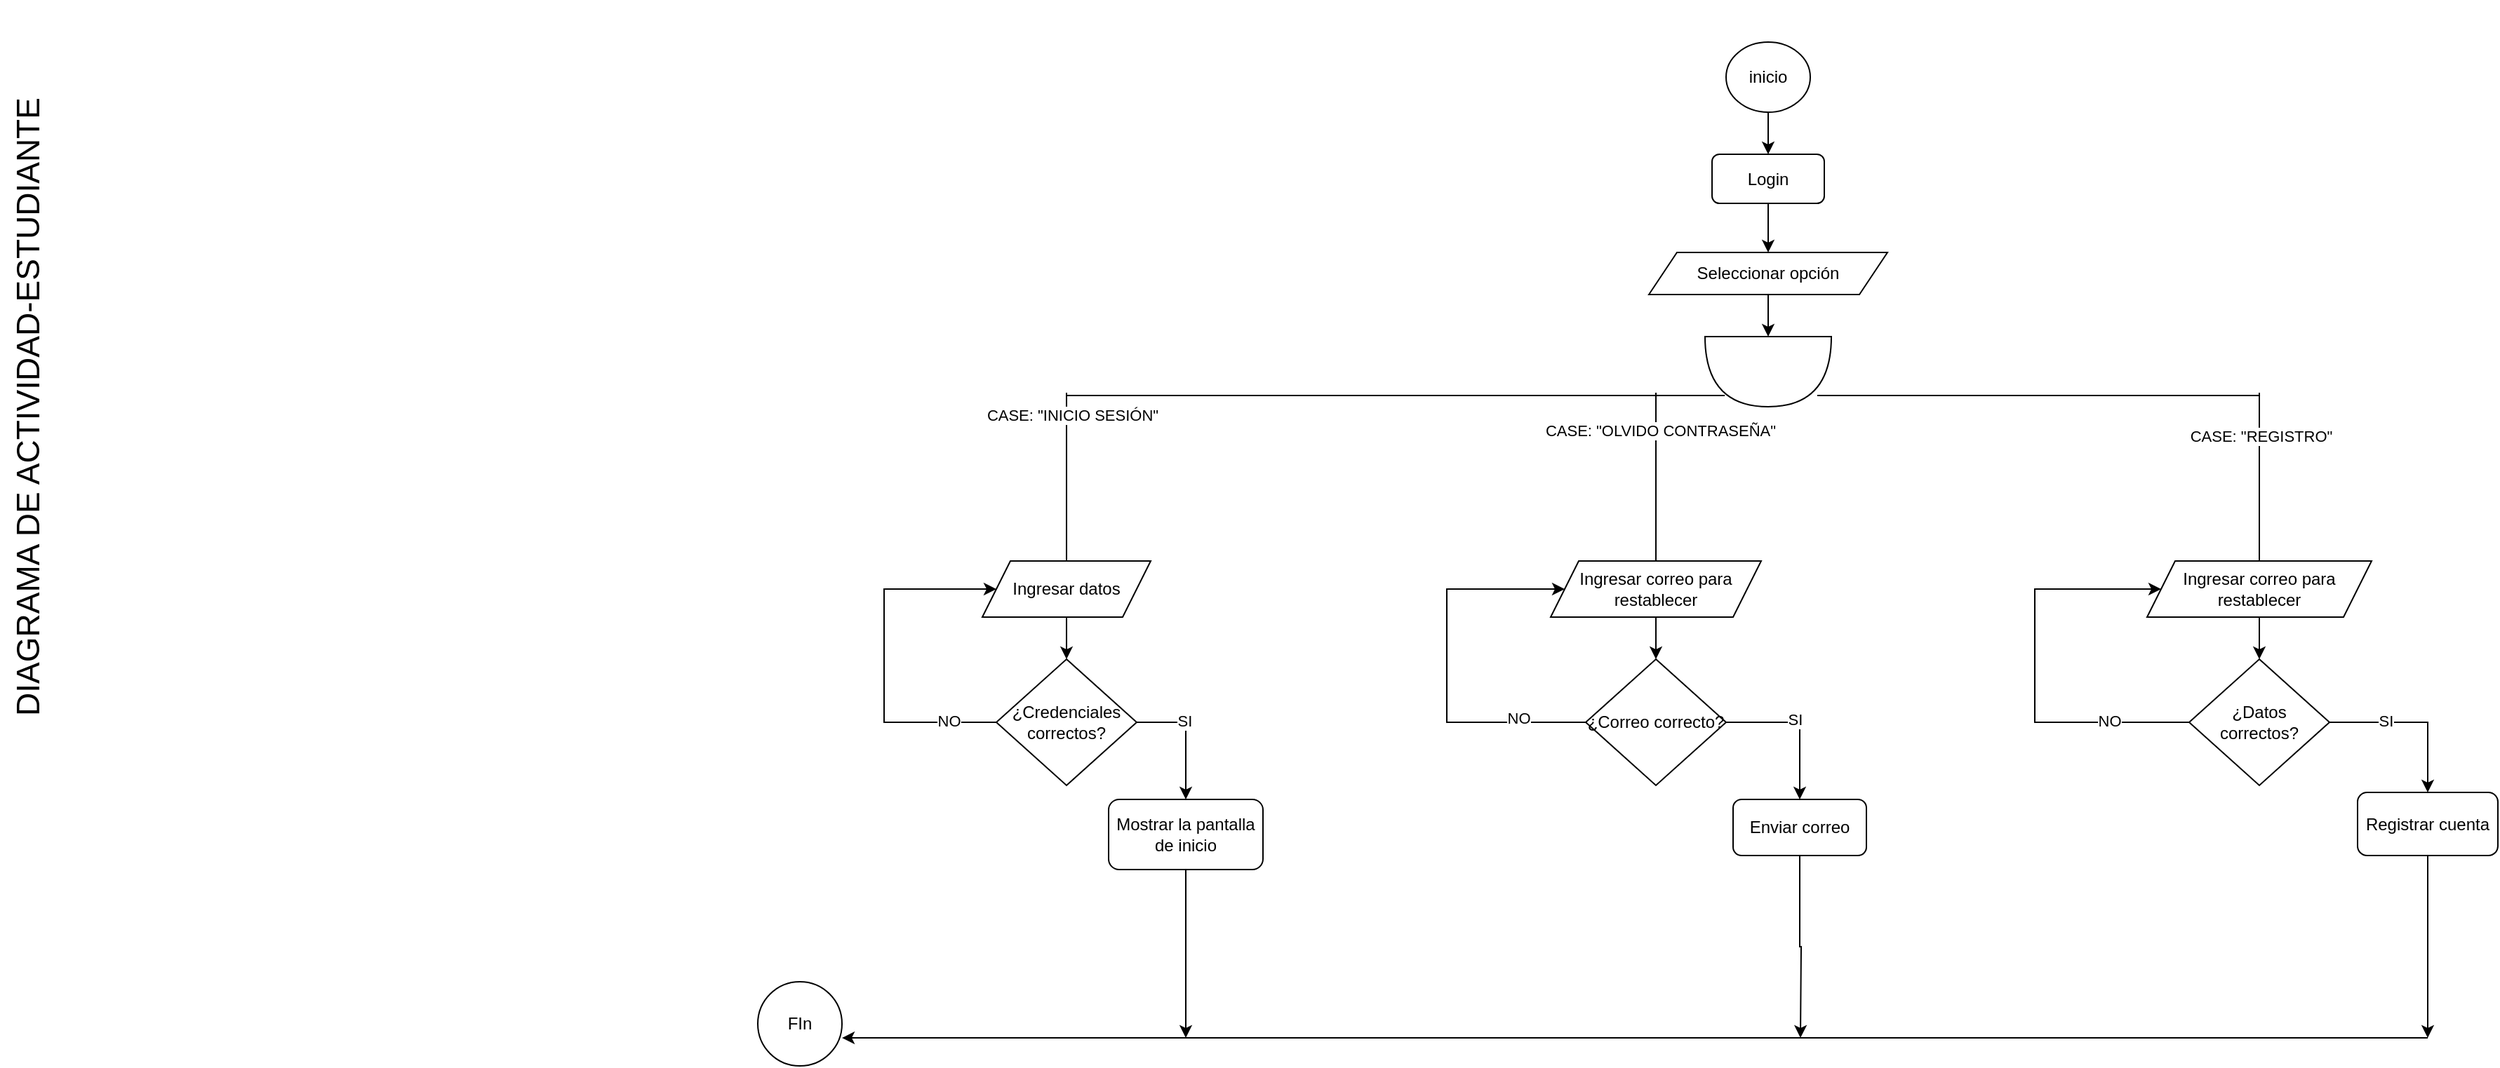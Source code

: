 <mxfile version="21.6.2" type="github">
  <diagram name="Página-1" id="PqHn9Dh7yP-jF3FoaL0B">
    <mxGraphModel dx="2284" dy="746" grid="1" gridSize="10" guides="1" tooltips="1" connect="1" arrows="1" fold="1" page="1" pageScale="1" pageWidth="850" pageHeight="1100" math="0" shadow="0">
      <root>
        <mxCell id="0" />
        <mxCell id="1" parent="0" />
        <mxCell id="qB7VqJZ4Xb1lMKzwYPK3-8" value="" style="edgeStyle=orthogonalEdgeStyle;rounded=0;orthogonalLoop=1;jettySize=auto;html=1;" parent="1" source="qB7VqJZ4Xb1lMKzwYPK3-1" target="qB7VqJZ4Xb1lMKzwYPK3-7" edge="1">
          <mxGeometry relative="1" as="geometry" />
        </mxCell>
        <mxCell id="qB7VqJZ4Xb1lMKzwYPK3-1" value="inicio" style="ellipse;whiteSpace=wrap;html=1;" parent="1" vertex="1">
          <mxGeometry x="480" y="80" width="60" height="50" as="geometry" />
        </mxCell>
        <mxCell id="qB7VqJZ4Xb1lMKzwYPK3-2" value="DIAGRAMA DE ACTIVIDAD-ESTUDIANTE " style="text;html=1;strokeColor=none;fillColor=none;align=center;verticalAlign=middle;whiteSpace=wrap;rounded=0;fontSize=23;rotation=-90;" parent="1" vertex="1">
          <mxGeometry x="-1020" y="320" width="580" height="40" as="geometry" />
        </mxCell>
        <mxCell id="qB7VqJZ4Xb1lMKzwYPK3-10" value="" style="edgeStyle=orthogonalEdgeStyle;rounded=0;orthogonalLoop=1;jettySize=auto;html=1;" parent="1" source="qB7VqJZ4Xb1lMKzwYPK3-7" target="qB7VqJZ4Xb1lMKzwYPK3-24" edge="1">
          <mxGeometry relative="1" as="geometry">
            <mxPoint x="510" y="240" as="targetPoint" />
          </mxGeometry>
        </mxCell>
        <mxCell id="qB7VqJZ4Xb1lMKzwYPK3-7" value="Login" style="rounded=1;whiteSpace=wrap;html=1;" parent="1" vertex="1">
          <mxGeometry x="470" y="160" width="80" height="35" as="geometry" />
        </mxCell>
        <mxCell id="TDrxSu809FS5MR9IBpwi-40" value="" style="edgeStyle=orthogonalEdgeStyle;rounded=0;orthogonalLoop=1;jettySize=auto;html=1;" edge="1" parent="1" source="qB7VqJZ4Xb1lMKzwYPK3-23" target="TDrxSu809FS5MR9IBpwi-39">
          <mxGeometry relative="1" as="geometry" />
        </mxCell>
        <mxCell id="qB7VqJZ4Xb1lMKzwYPK3-23" value="Ingresar correo para restablecer" style="shape=parallelogram;perimeter=parallelogramPerimeter;whiteSpace=wrap;html=1;fixedSize=1;" parent="1" vertex="1">
          <mxGeometry x="355" y="450" width="150" height="40" as="geometry" />
        </mxCell>
        <mxCell id="TDrxSu809FS5MR9IBpwi-10" style="edgeStyle=orthogonalEdgeStyle;rounded=0;orthogonalLoop=1;jettySize=auto;html=1;" edge="1" parent="1" source="qB7VqJZ4Xb1lMKzwYPK3-24" target="TDrxSu809FS5MR9IBpwi-9">
          <mxGeometry relative="1" as="geometry" />
        </mxCell>
        <mxCell id="qB7VqJZ4Xb1lMKzwYPK3-24" value="Seleccionar opción" style="shape=parallelogram;perimeter=parallelogramPerimeter;whiteSpace=wrap;html=1;fixedSize=1;" parent="1" vertex="1">
          <mxGeometry x="425" y="230" width="170" height="30" as="geometry" />
        </mxCell>
        <mxCell id="TDrxSu809FS5MR9IBpwi-32" style="edgeStyle=orthogonalEdgeStyle;rounded=0;orthogonalLoop=1;jettySize=auto;html=1;exitX=1;exitY=0.5;exitDx=0;exitDy=0;" edge="1" parent="1" source="TDrxSu809FS5MR9IBpwi-6" target="TDrxSu809FS5MR9IBpwi-31">
          <mxGeometry relative="1" as="geometry" />
        </mxCell>
        <mxCell id="TDrxSu809FS5MR9IBpwi-35" value="SI" style="edgeLabel;html=1;align=center;verticalAlign=middle;resizable=0;points=[];" vertex="1" connectable="0" parent="TDrxSu809FS5MR9IBpwi-32">
          <mxGeometry x="-0.243" y="1" relative="1" as="geometry">
            <mxPoint as="offset" />
          </mxGeometry>
        </mxCell>
        <mxCell id="TDrxSu809FS5MR9IBpwi-37" style="edgeStyle=orthogonalEdgeStyle;rounded=0;orthogonalLoop=1;jettySize=auto;html=1;" edge="1" parent="1" target="TDrxSu809FS5MR9IBpwi-29">
          <mxGeometry relative="1" as="geometry">
            <mxPoint x="-89.97" y="490" as="targetPoint" />
            <mxPoint x="-39.932" y="565.034" as="sourcePoint" />
            <Array as="points">
              <mxPoint x="-120" y="565" />
              <mxPoint x="-120" y="470" />
            </Array>
          </mxGeometry>
        </mxCell>
        <mxCell id="TDrxSu809FS5MR9IBpwi-38" value="NO" style="edgeLabel;html=1;align=center;verticalAlign=middle;resizable=0;points=[];" vertex="1" connectable="0" parent="TDrxSu809FS5MR9IBpwi-37">
          <mxGeometry x="-0.729" y="-1" relative="1" as="geometry">
            <mxPoint as="offset" />
          </mxGeometry>
        </mxCell>
        <mxCell id="TDrxSu809FS5MR9IBpwi-6" value="¿Credenciales correctos?" style="rhombus;whiteSpace=wrap;html=1;" vertex="1" parent="1">
          <mxGeometry x="-40" y="520" width="100" height="90" as="geometry" />
        </mxCell>
        <mxCell id="TDrxSu809FS5MR9IBpwi-9" value="" style="shape=or;whiteSpace=wrap;html=1;rotation=90;" vertex="1" parent="1">
          <mxGeometry x="485" y="270" width="50" height="90" as="geometry" />
        </mxCell>
        <mxCell id="TDrxSu809FS5MR9IBpwi-14" value="FIn" style="ellipse;whiteSpace=wrap;html=1;aspect=fixed;" vertex="1" parent="1">
          <mxGeometry x="-210" y="750" width="60" height="60" as="geometry" />
        </mxCell>
        <mxCell id="TDrxSu809FS5MR9IBpwi-20" value="" style="endArrow=none;html=1;rounded=0;exitX=0.84;exitY=0.111;exitDx=0;exitDy=0;exitPerimeter=0;" edge="1" parent="1" source="TDrxSu809FS5MR9IBpwi-9">
          <mxGeometry width="50" height="50" relative="1" as="geometry">
            <mxPoint x="350" y="470" as="sourcePoint" />
            <mxPoint x="860" y="332" as="targetPoint" />
          </mxGeometry>
        </mxCell>
        <mxCell id="TDrxSu809FS5MR9IBpwi-21" value="" style="endArrow=none;html=1;rounded=0;entryX=0.84;entryY=0.844;entryDx=0;entryDy=0;entryPerimeter=0;" edge="1" parent="1" target="TDrxSu809FS5MR9IBpwi-9">
          <mxGeometry width="50" height="50" relative="1" as="geometry">
            <mxPoint x="10" y="332" as="sourcePoint" />
            <mxPoint x="400" y="420" as="targetPoint" />
          </mxGeometry>
        </mxCell>
        <mxCell id="TDrxSu809FS5MR9IBpwi-22" value="" style="endArrow=none;html=1;rounded=0;" edge="1" parent="1" source="TDrxSu809FS5MR9IBpwi-29">
          <mxGeometry width="50" height="50" relative="1" as="geometry">
            <mxPoint x="160" y="430" as="sourcePoint" />
            <mxPoint x="10" y="330" as="targetPoint" />
          </mxGeometry>
        </mxCell>
        <mxCell id="TDrxSu809FS5MR9IBpwi-25" value="CASE: &quot;INICIO SESIÓN&quot;" style="edgeLabel;html=1;align=center;verticalAlign=middle;resizable=0;points=[];" vertex="1" connectable="0" parent="TDrxSu809FS5MR9IBpwi-22">
          <mxGeometry x="0.733" y="-4" relative="1" as="geometry">
            <mxPoint as="offset" />
          </mxGeometry>
        </mxCell>
        <mxCell id="TDrxSu809FS5MR9IBpwi-23" value="" style="endArrow=none;html=1;rounded=0;" edge="1" parent="1" source="qB7VqJZ4Xb1lMKzwYPK3-23">
          <mxGeometry width="50" height="50" relative="1" as="geometry">
            <mxPoint x="430" y="410" as="sourcePoint" />
            <mxPoint x="430" y="330" as="targetPoint" />
          </mxGeometry>
        </mxCell>
        <mxCell id="TDrxSu809FS5MR9IBpwi-27" value="CASE: &quot;OLVIDO CONTRASEÑA&quot;" style="edgeLabel;html=1;align=center;verticalAlign=middle;resizable=0;points=[];" vertex="1" connectable="0" parent="TDrxSu809FS5MR9IBpwi-23">
          <mxGeometry x="0.56" y="-3" relative="1" as="geometry">
            <mxPoint as="offset" />
          </mxGeometry>
        </mxCell>
        <mxCell id="TDrxSu809FS5MR9IBpwi-24" value="" style="endArrow=none;html=1;rounded=0;" edge="1" parent="1" source="TDrxSu809FS5MR9IBpwi-54">
          <mxGeometry width="50" height="50" relative="1" as="geometry">
            <mxPoint x="690" y="480" as="sourcePoint" />
            <mxPoint x="860" y="330" as="targetPoint" />
          </mxGeometry>
        </mxCell>
        <mxCell id="TDrxSu809FS5MR9IBpwi-28" value="CASE: &quot;REGISTRO&quot;" style="edgeLabel;html=1;align=center;verticalAlign=middle;resizable=0;points=[];" vertex="1" connectable="0" parent="TDrxSu809FS5MR9IBpwi-24">
          <mxGeometry x="0.8" y="-1" relative="1" as="geometry">
            <mxPoint y="19" as="offset" />
          </mxGeometry>
        </mxCell>
        <mxCell id="TDrxSu809FS5MR9IBpwi-30" value="" style="edgeStyle=orthogonalEdgeStyle;rounded=0;orthogonalLoop=1;jettySize=auto;html=1;" edge="1" parent="1" source="TDrxSu809FS5MR9IBpwi-29" target="TDrxSu809FS5MR9IBpwi-6">
          <mxGeometry relative="1" as="geometry" />
        </mxCell>
        <mxCell id="TDrxSu809FS5MR9IBpwi-29" value="Ingresar datos" style="shape=parallelogram;perimeter=parallelogramPerimeter;whiteSpace=wrap;html=1;fixedSize=1;" vertex="1" parent="1">
          <mxGeometry x="-50" y="450" width="120" height="40" as="geometry" />
        </mxCell>
        <mxCell id="TDrxSu809FS5MR9IBpwi-66" style="edgeStyle=orthogonalEdgeStyle;rounded=0;orthogonalLoop=1;jettySize=auto;html=1;exitX=0.5;exitY=1;exitDx=0;exitDy=0;" edge="1" parent="1" source="TDrxSu809FS5MR9IBpwi-31">
          <mxGeometry relative="1" as="geometry">
            <mxPoint x="95" y="790" as="targetPoint" />
          </mxGeometry>
        </mxCell>
        <mxCell id="TDrxSu809FS5MR9IBpwi-31" value="Mostrar la pantalla de inicio" style="rounded=1;whiteSpace=wrap;html=1;" vertex="1" parent="1">
          <mxGeometry x="40" y="620" width="110" height="50" as="geometry" />
        </mxCell>
        <mxCell id="TDrxSu809FS5MR9IBpwi-45" style="edgeStyle=orthogonalEdgeStyle;rounded=0;orthogonalLoop=1;jettySize=auto;html=1;entryX=0.5;entryY=0;entryDx=0;entryDy=0;exitX=1;exitY=0.5;exitDx=0;exitDy=0;" edge="1" parent="1" source="TDrxSu809FS5MR9IBpwi-39" target="TDrxSu809FS5MR9IBpwi-43">
          <mxGeometry relative="1" as="geometry" />
        </mxCell>
        <mxCell id="TDrxSu809FS5MR9IBpwi-46" value="SI" style="edgeLabel;html=1;align=center;verticalAlign=middle;resizable=0;points=[];" vertex="1" connectable="0" parent="TDrxSu809FS5MR9IBpwi-45">
          <mxGeometry x="-0.086" y="2" relative="1" as="geometry">
            <mxPoint as="offset" />
          </mxGeometry>
        </mxCell>
        <mxCell id="TDrxSu809FS5MR9IBpwi-47" style="edgeStyle=orthogonalEdgeStyle;rounded=0;orthogonalLoop=1;jettySize=auto;html=1;entryX=0;entryY=0.5;entryDx=0;entryDy=0;" edge="1" parent="1" source="TDrxSu809FS5MR9IBpwi-39" target="qB7VqJZ4Xb1lMKzwYPK3-23">
          <mxGeometry relative="1" as="geometry">
            <mxPoint x="280" y="470" as="targetPoint" />
            <mxPoint x="380" y="565" as="sourcePoint" />
            <Array as="points">
              <mxPoint x="281" y="565" />
              <mxPoint x="281" y="470" />
            </Array>
          </mxGeometry>
        </mxCell>
        <mxCell id="TDrxSu809FS5MR9IBpwi-53" value="NO" style="edgeLabel;html=1;align=center;verticalAlign=middle;resizable=0;points=[];" vertex="1" connectable="0" parent="TDrxSu809FS5MR9IBpwi-47">
          <mxGeometry x="-0.655" y="-3" relative="1" as="geometry">
            <mxPoint as="offset" />
          </mxGeometry>
        </mxCell>
        <mxCell id="TDrxSu809FS5MR9IBpwi-39" value="¿Correo correcto?" style="rhombus;whiteSpace=wrap;html=1;" vertex="1" parent="1">
          <mxGeometry x="380" y="520" width="100" height="90" as="geometry" />
        </mxCell>
        <mxCell id="TDrxSu809FS5MR9IBpwi-69" style="edgeStyle=orthogonalEdgeStyle;rounded=0;orthogonalLoop=1;jettySize=auto;html=1;exitX=0.5;exitY=1;exitDx=0;exitDy=0;" edge="1" parent="1" source="TDrxSu809FS5MR9IBpwi-43">
          <mxGeometry relative="1" as="geometry">
            <mxPoint x="533" y="790" as="targetPoint" />
          </mxGeometry>
        </mxCell>
        <mxCell id="TDrxSu809FS5MR9IBpwi-43" value="Enviar correo" style="rounded=1;whiteSpace=wrap;html=1;" vertex="1" parent="1">
          <mxGeometry x="485" y="620" width="95" height="40" as="geometry" />
        </mxCell>
        <mxCell id="TDrxSu809FS5MR9IBpwi-58" value="" style="edgeStyle=orthogonalEdgeStyle;rounded=0;orthogonalLoop=1;jettySize=auto;html=1;" edge="1" parent="1" source="TDrxSu809FS5MR9IBpwi-54" target="TDrxSu809FS5MR9IBpwi-56">
          <mxGeometry relative="1" as="geometry" />
        </mxCell>
        <mxCell id="TDrxSu809FS5MR9IBpwi-54" value="Ingresar correo para restablecer" style="shape=parallelogram;perimeter=parallelogramPerimeter;whiteSpace=wrap;html=1;fixedSize=1;" vertex="1" parent="1">
          <mxGeometry x="780" y="450" width="160" height="40" as="geometry" />
        </mxCell>
        <mxCell id="TDrxSu809FS5MR9IBpwi-60" value="" style="edgeStyle=orthogonalEdgeStyle;rounded=0;orthogonalLoop=1;jettySize=auto;html=1;" edge="1" parent="1" source="TDrxSu809FS5MR9IBpwi-56" target="TDrxSu809FS5MR9IBpwi-59">
          <mxGeometry relative="1" as="geometry" />
        </mxCell>
        <mxCell id="TDrxSu809FS5MR9IBpwi-63" value="SI" style="edgeLabel;html=1;align=center;verticalAlign=middle;resizable=0;points=[];" vertex="1" connectable="0" parent="TDrxSu809FS5MR9IBpwi-60">
          <mxGeometry x="-0.333" y="1" relative="1" as="geometry">
            <mxPoint as="offset" />
          </mxGeometry>
        </mxCell>
        <mxCell id="TDrxSu809FS5MR9IBpwi-61" style="edgeStyle=orthogonalEdgeStyle;rounded=0;orthogonalLoop=1;jettySize=auto;html=1;exitX=0;exitY=0.5;exitDx=0;exitDy=0;" edge="1" parent="1" source="TDrxSu809FS5MR9IBpwi-56" target="TDrxSu809FS5MR9IBpwi-54">
          <mxGeometry relative="1" as="geometry">
            <mxPoint x="780" y="570" as="sourcePoint" />
            <mxPoint x="740" y="500" as="targetPoint" />
            <Array as="points">
              <mxPoint x="700" y="565" />
              <mxPoint x="700" y="470" />
            </Array>
          </mxGeometry>
        </mxCell>
        <mxCell id="TDrxSu809FS5MR9IBpwi-65" value="NO" style="edgeLabel;html=1;align=center;verticalAlign=middle;resizable=0;points=[];" vertex="1" connectable="0" parent="TDrxSu809FS5MR9IBpwi-61">
          <mxGeometry x="-0.614" y="-1" relative="1" as="geometry">
            <mxPoint as="offset" />
          </mxGeometry>
        </mxCell>
        <mxCell id="TDrxSu809FS5MR9IBpwi-56" value="¿Datos correctos?" style="rhombus;whiteSpace=wrap;html=1;" vertex="1" parent="1">
          <mxGeometry x="810" y="520" width="100" height="90" as="geometry" />
        </mxCell>
        <mxCell id="TDrxSu809FS5MR9IBpwi-70" style="edgeStyle=orthogonalEdgeStyle;rounded=0;orthogonalLoop=1;jettySize=auto;html=1;exitX=0.5;exitY=1;exitDx=0;exitDy=0;" edge="1" parent="1" source="TDrxSu809FS5MR9IBpwi-59">
          <mxGeometry relative="1" as="geometry">
            <mxPoint x="980" y="790" as="targetPoint" />
          </mxGeometry>
        </mxCell>
        <mxCell id="TDrxSu809FS5MR9IBpwi-59" value="Registrar cuenta" style="rounded=1;whiteSpace=wrap;html=1;" vertex="1" parent="1">
          <mxGeometry x="930" y="615" width="100" height="45" as="geometry" />
        </mxCell>
        <mxCell id="TDrxSu809FS5MR9IBpwi-71" value="" style="endArrow=classic;html=1;rounded=0;entryX=1;entryY=0.667;entryDx=0;entryDy=0;entryPerimeter=0;" edge="1" parent="1" target="TDrxSu809FS5MR9IBpwi-14">
          <mxGeometry width="50" height="50" relative="1" as="geometry">
            <mxPoint x="980" y="790" as="sourcePoint" />
            <mxPoint x="380" y="840" as="targetPoint" />
          </mxGeometry>
        </mxCell>
      </root>
    </mxGraphModel>
  </diagram>
</mxfile>
